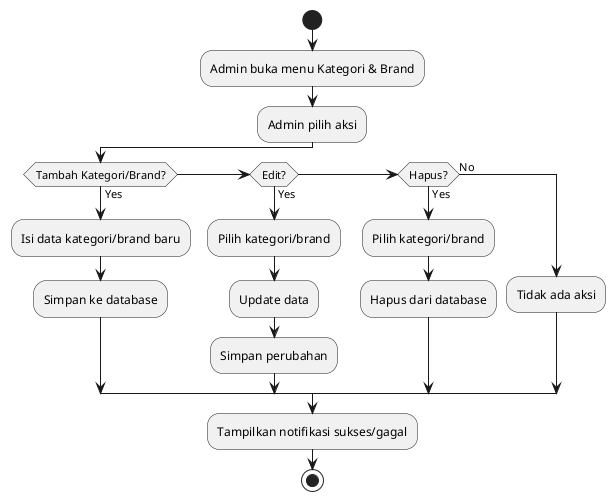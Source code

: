 @startuml UC_AdminCatalog

start
:Admin buka menu Kategori & Brand;
:Admin pilih aksi;
if (Tambah Kategori/Brand?) then (Yes)
    :Isi data kategori/brand baru;
    :Simpan ke database;
elseif (Edit?) then (Yes)
    :Pilih kategori/brand;
    :Update data;
    :Simpan perubahan;
elseif (Hapus?) then (Yes)
    :Pilih kategori/brand;
    :Hapus dari database;
else (No)
    :Tidak ada aksi;
endif
:Tampilkan notifikasi sukses/gagal;
stop

@enduml
